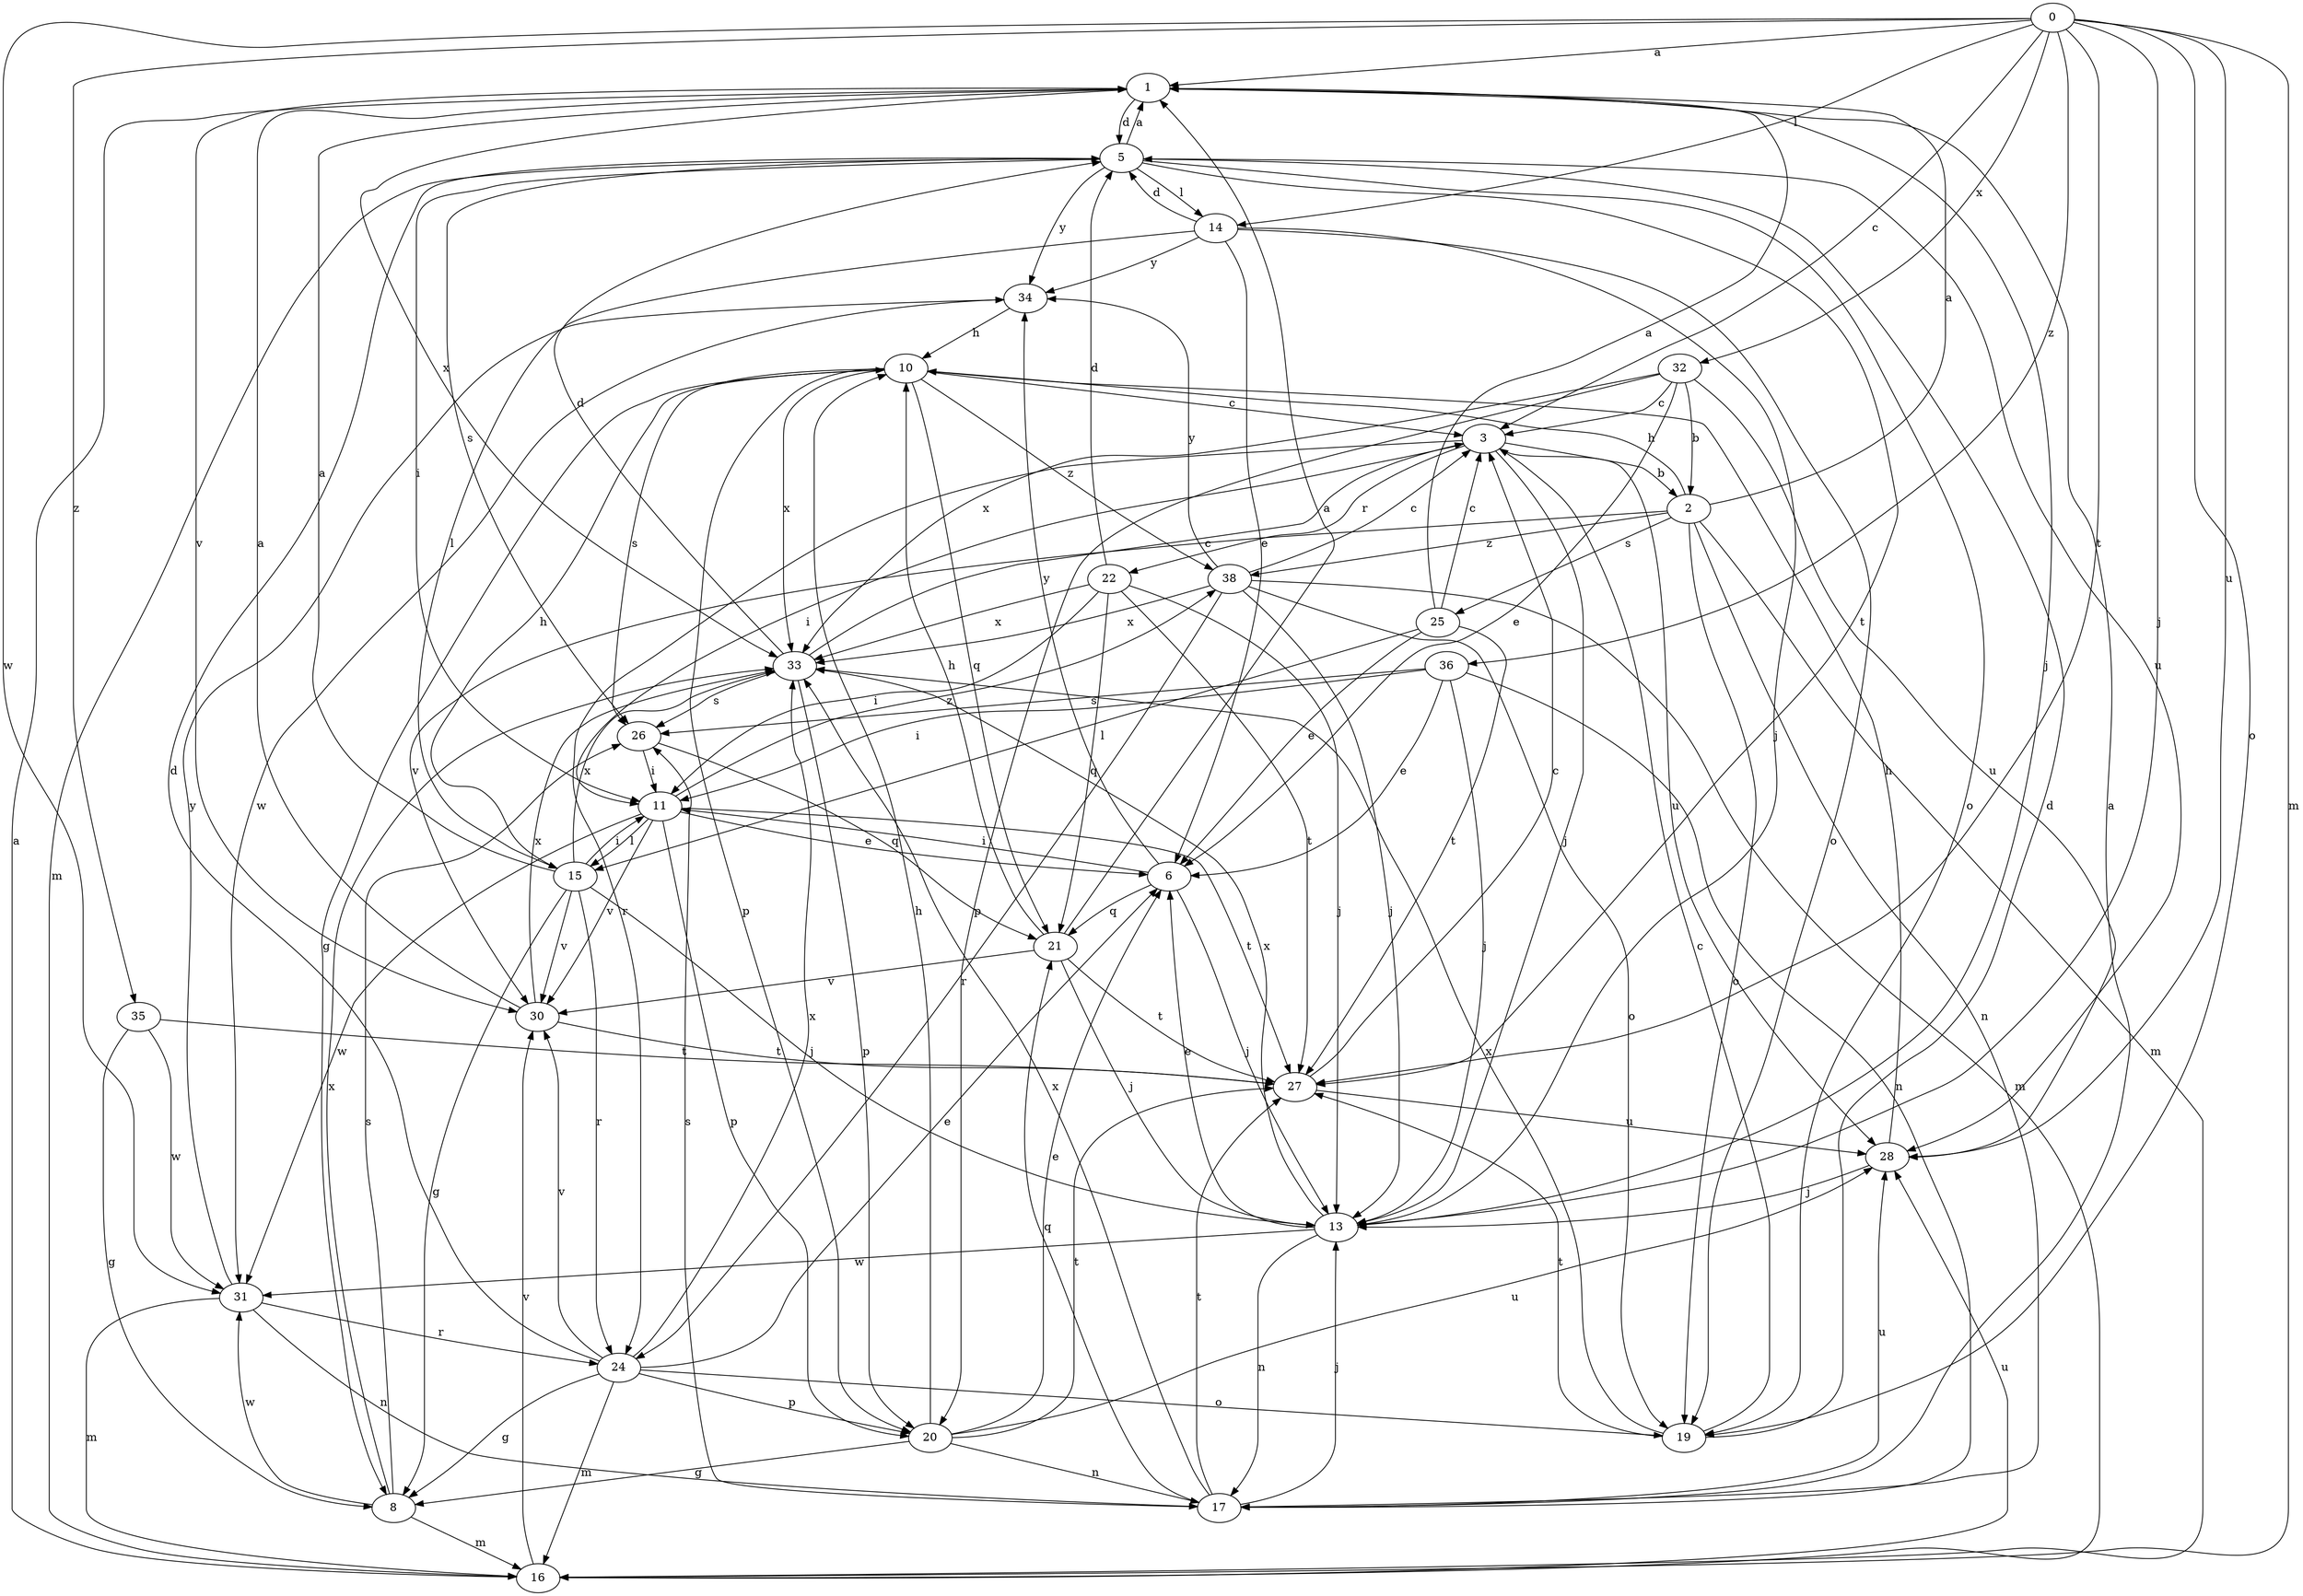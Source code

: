 strict digraph  {
0;
1;
2;
3;
5;
6;
8;
10;
11;
13;
14;
15;
16;
17;
19;
20;
21;
22;
24;
25;
26;
27;
28;
30;
31;
32;
33;
34;
35;
36;
38;
0 -> 1  [label=a];
0 -> 3  [label=c];
0 -> 13  [label=j];
0 -> 14  [label=l];
0 -> 16  [label=m];
0 -> 19  [label=o];
0 -> 27  [label=t];
0 -> 28  [label=u];
0 -> 31  [label=w];
0 -> 32  [label=x];
0 -> 35  [label=z];
0 -> 36  [label=z];
1 -> 5  [label=d];
1 -> 13  [label=j];
1 -> 30  [label=v];
1 -> 33  [label=x];
2 -> 1  [label=a];
2 -> 10  [label=h];
2 -> 16  [label=m];
2 -> 17  [label=n];
2 -> 19  [label=o];
2 -> 25  [label=s];
2 -> 30  [label=v];
2 -> 38  [label=z];
3 -> 2  [label=b];
3 -> 11  [label=i];
3 -> 13  [label=j];
3 -> 22  [label=r];
3 -> 24  [label=r];
3 -> 28  [label=u];
5 -> 1  [label=a];
5 -> 11  [label=i];
5 -> 14  [label=l];
5 -> 16  [label=m];
5 -> 19  [label=o];
5 -> 26  [label=s];
5 -> 27  [label=t];
5 -> 28  [label=u];
5 -> 34  [label=y];
6 -> 11  [label=i];
6 -> 13  [label=j];
6 -> 21  [label=q];
6 -> 34  [label=y];
8 -> 16  [label=m];
8 -> 26  [label=s];
8 -> 31  [label=w];
8 -> 33  [label=x];
10 -> 3  [label=c];
10 -> 8  [label=g];
10 -> 20  [label=p];
10 -> 21  [label=q];
10 -> 26  [label=s];
10 -> 33  [label=x];
10 -> 38  [label=z];
11 -> 6  [label=e];
11 -> 15  [label=l];
11 -> 20  [label=p];
11 -> 27  [label=t];
11 -> 30  [label=v];
11 -> 31  [label=w];
11 -> 38  [label=z];
13 -> 6  [label=e];
13 -> 17  [label=n];
13 -> 31  [label=w];
13 -> 33  [label=x];
14 -> 5  [label=d];
14 -> 6  [label=e];
14 -> 13  [label=j];
14 -> 15  [label=l];
14 -> 19  [label=o];
14 -> 34  [label=y];
15 -> 1  [label=a];
15 -> 8  [label=g];
15 -> 10  [label=h];
15 -> 11  [label=i];
15 -> 13  [label=j];
15 -> 24  [label=r];
15 -> 30  [label=v];
15 -> 33  [label=x];
16 -> 1  [label=a];
16 -> 28  [label=u];
16 -> 30  [label=v];
17 -> 1  [label=a];
17 -> 13  [label=j];
17 -> 21  [label=q];
17 -> 26  [label=s];
17 -> 27  [label=t];
17 -> 28  [label=u];
17 -> 33  [label=x];
19 -> 3  [label=c];
19 -> 5  [label=d];
19 -> 27  [label=t];
19 -> 33  [label=x];
20 -> 6  [label=e];
20 -> 8  [label=g];
20 -> 10  [label=h];
20 -> 17  [label=n];
20 -> 27  [label=t];
20 -> 28  [label=u];
21 -> 1  [label=a];
21 -> 10  [label=h];
21 -> 13  [label=j];
21 -> 27  [label=t];
21 -> 30  [label=v];
22 -> 5  [label=d];
22 -> 11  [label=i];
22 -> 13  [label=j];
22 -> 21  [label=q];
22 -> 27  [label=t];
22 -> 33  [label=x];
24 -> 5  [label=d];
24 -> 6  [label=e];
24 -> 8  [label=g];
24 -> 16  [label=m];
24 -> 19  [label=o];
24 -> 20  [label=p];
24 -> 30  [label=v];
24 -> 33  [label=x];
25 -> 1  [label=a];
25 -> 3  [label=c];
25 -> 6  [label=e];
25 -> 15  [label=l];
25 -> 27  [label=t];
26 -> 11  [label=i];
26 -> 21  [label=q];
27 -> 3  [label=c];
27 -> 28  [label=u];
28 -> 10  [label=h];
28 -> 13  [label=j];
30 -> 1  [label=a];
30 -> 27  [label=t];
30 -> 33  [label=x];
31 -> 16  [label=m];
31 -> 17  [label=n];
31 -> 24  [label=r];
31 -> 34  [label=y];
32 -> 2  [label=b];
32 -> 3  [label=c];
32 -> 6  [label=e];
32 -> 20  [label=p];
32 -> 28  [label=u];
32 -> 33  [label=x];
33 -> 3  [label=c];
33 -> 5  [label=d];
33 -> 20  [label=p];
33 -> 26  [label=s];
34 -> 10  [label=h];
34 -> 31  [label=w];
35 -> 8  [label=g];
35 -> 27  [label=t];
35 -> 31  [label=w];
36 -> 6  [label=e];
36 -> 11  [label=i];
36 -> 13  [label=j];
36 -> 17  [label=n];
36 -> 26  [label=s];
38 -> 3  [label=c];
38 -> 13  [label=j];
38 -> 16  [label=m];
38 -> 19  [label=o];
38 -> 24  [label=r];
38 -> 33  [label=x];
38 -> 34  [label=y];
}
